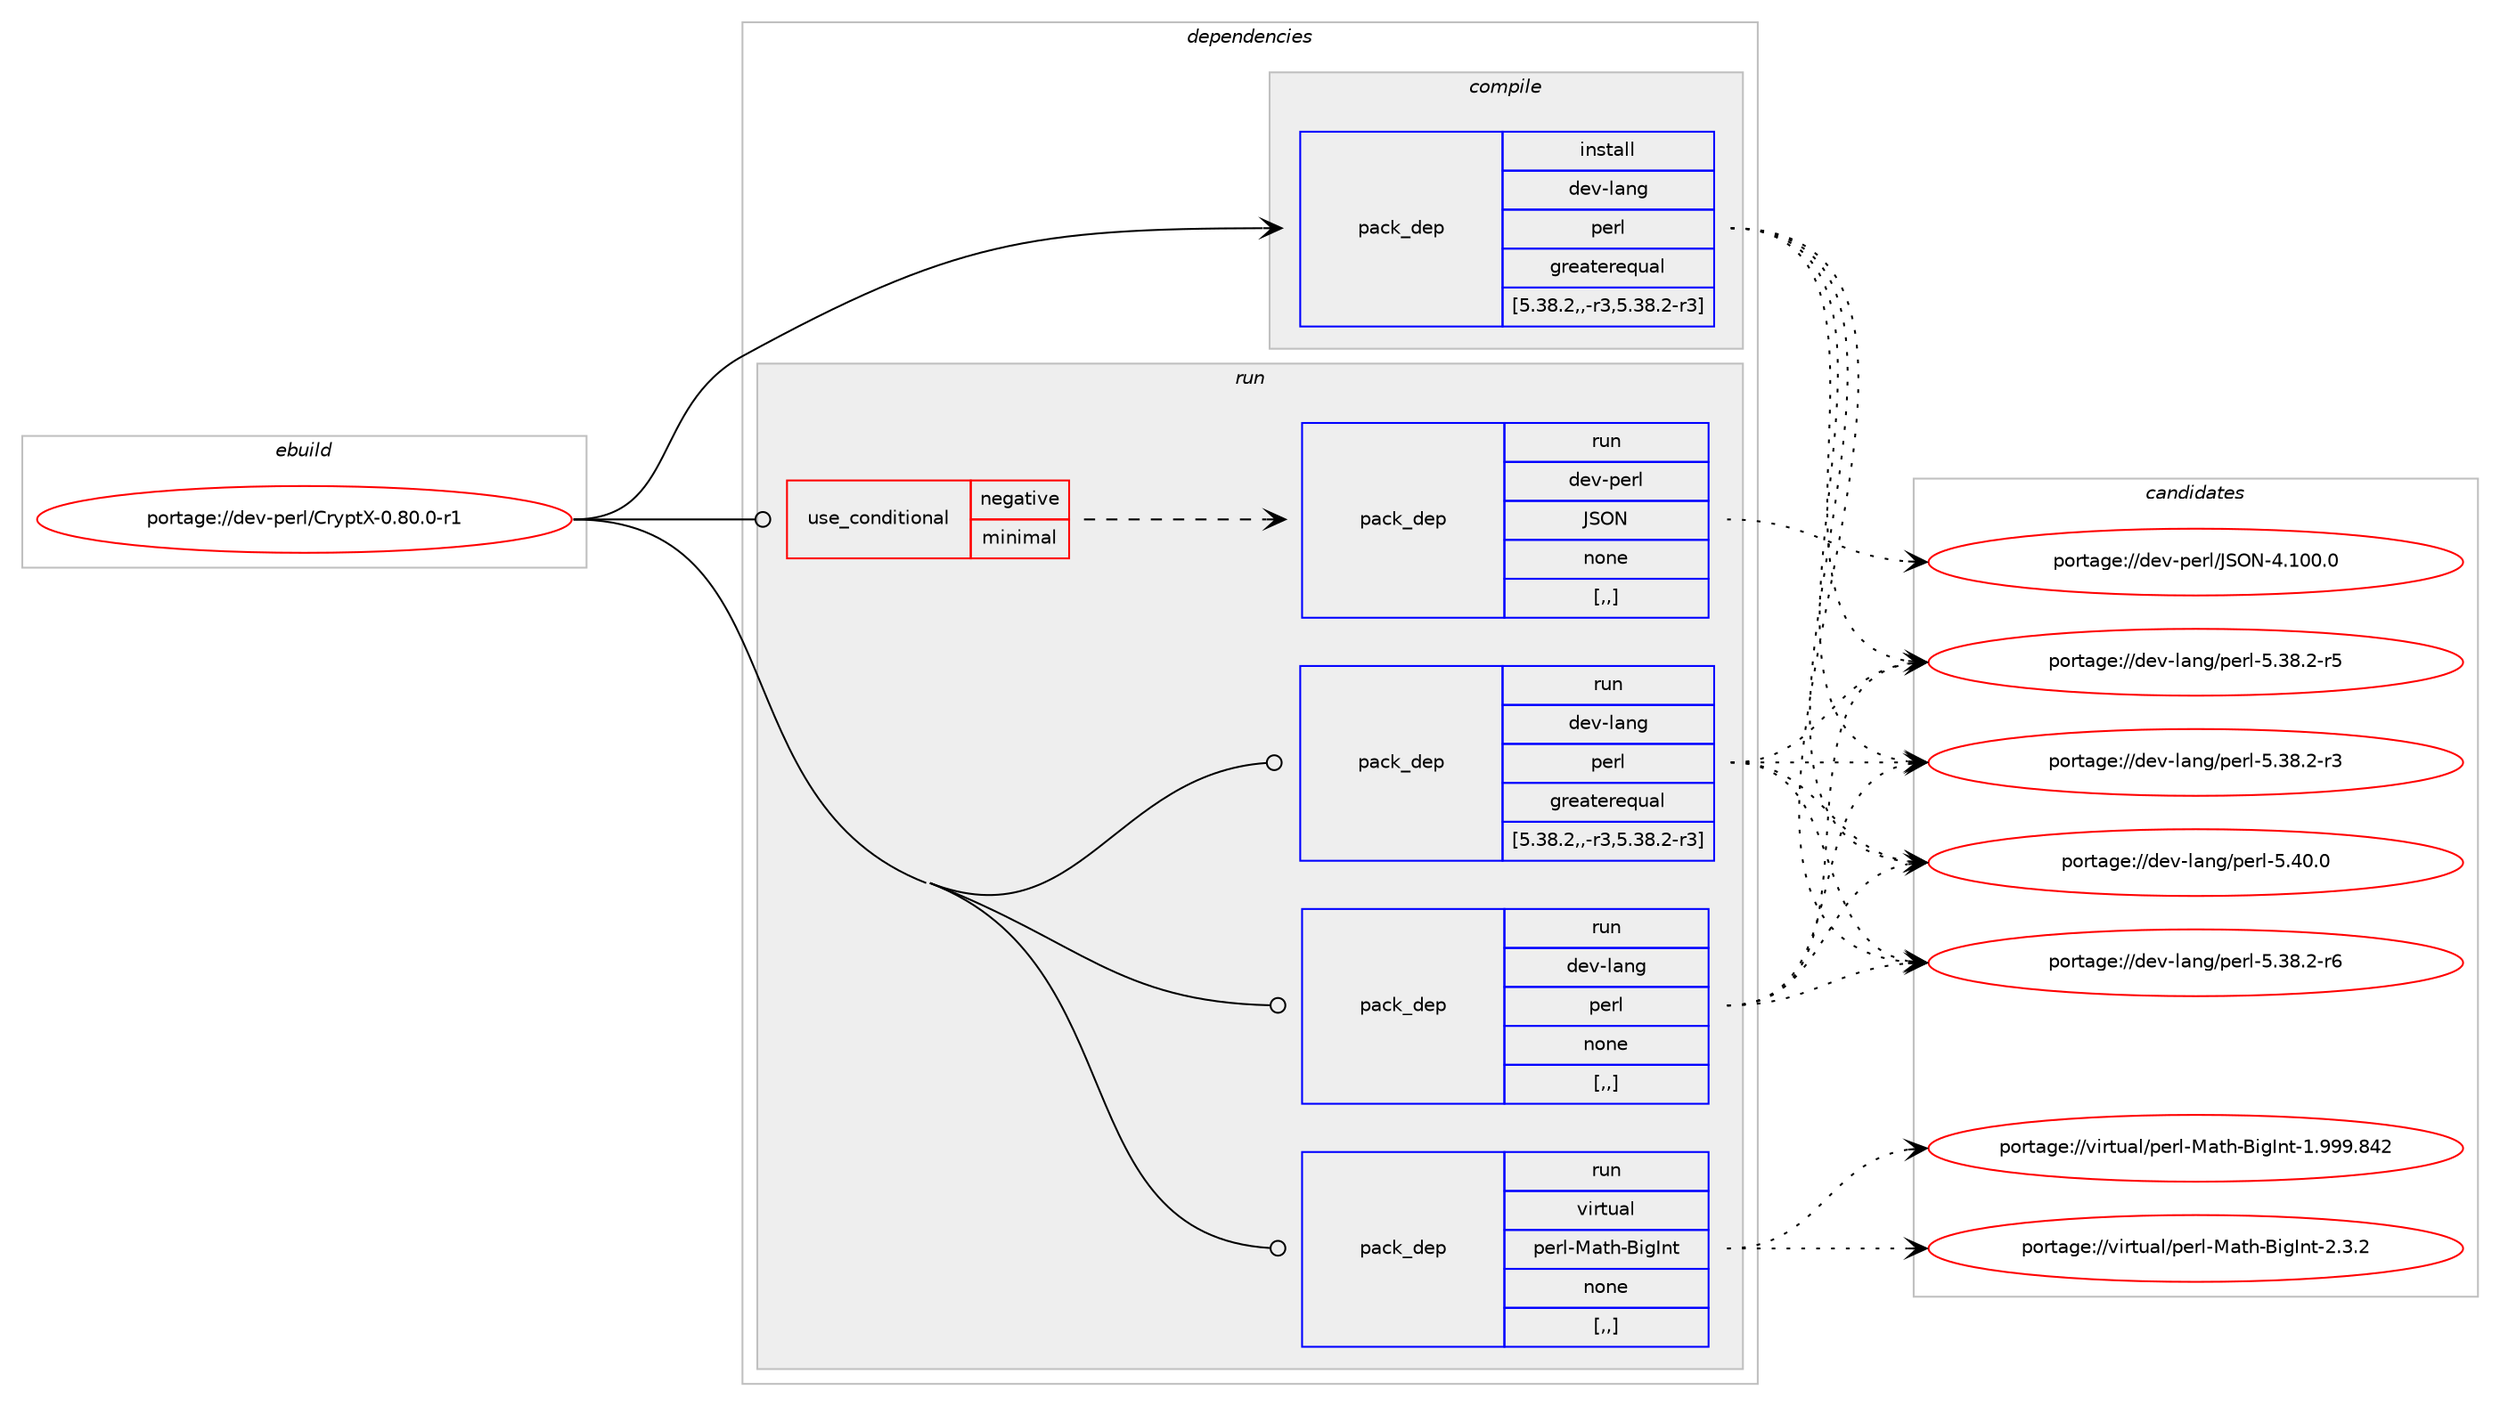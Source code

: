 digraph prolog {

# *************
# Graph options
# *************

newrank=true;
concentrate=true;
compound=true;
graph [rankdir=LR,fontname=Helvetica,fontsize=10,ranksep=1.5];#, ranksep=2.5, nodesep=0.2];
edge  [arrowhead=vee];
node  [fontname=Helvetica,fontsize=10];

# **********
# The ebuild
# **********

subgraph cluster_leftcol {
color=gray;
label=<<i>ebuild</i>>;
id [label="portage://dev-perl/CryptX-0.80.0-r1", color=red, width=4, href="../dev-perl/CryptX-0.80.0-r1.svg"];
}

# ****************
# The dependencies
# ****************

subgraph cluster_midcol {
color=gray;
label=<<i>dependencies</i>>;
subgraph cluster_compile {
fillcolor="#eeeeee";
style=filled;
label=<<i>compile</i>>;
subgraph pack97073 {
dependency128112 [label=<<TABLE BORDER="0" CELLBORDER="1" CELLSPACING="0" CELLPADDING="4" WIDTH="220"><TR><TD ROWSPAN="6" CELLPADDING="30">pack_dep</TD></TR><TR><TD WIDTH="110">install</TD></TR><TR><TD>dev-lang</TD></TR><TR><TD>perl</TD></TR><TR><TD>greaterequal</TD></TR><TR><TD>[5.38.2,,-r3,5.38.2-r3]</TD></TR></TABLE>>, shape=none, color=blue];
}
id:e -> dependency128112:w [weight=20,style="solid",arrowhead="vee"];
}
subgraph cluster_compileandrun {
fillcolor="#eeeeee";
style=filled;
label=<<i>compile and run</i>>;
}
subgraph cluster_run {
fillcolor="#eeeeee";
style=filled;
label=<<i>run</i>>;
subgraph cond29834 {
dependency128113 [label=<<TABLE BORDER="0" CELLBORDER="1" CELLSPACING="0" CELLPADDING="4"><TR><TD ROWSPAN="3" CELLPADDING="10">use_conditional</TD></TR><TR><TD>negative</TD></TR><TR><TD>minimal</TD></TR></TABLE>>, shape=none, color=red];
subgraph pack97074 {
dependency128114 [label=<<TABLE BORDER="0" CELLBORDER="1" CELLSPACING="0" CELLPADDING="4" WIDTH="220"><TR><TD ROWSPAN="6" CELLPADDING="30">pack_dep</TD></TR><TR><TD WIDTH="110">run</TD></TR><TR><TD>dev-perl</TD></TR><TR><TD>JSON</TD></TR><TR><TD>none</TD></TR><TR><TD>[,,]</TD></TR></TABLE>>, shape=none, color=blue];
}
dependency128113:e -> dependency128114:w [weight=20,style="dashed",arrowhead="vee"];
}
id:e -> dependency128113:w [weight=20,style="solid",arrowhead="odot"];
subgraph pack97075 {
dependency128115 [label=<<TABLE BORDER="0" CELLBORDER="1" CELLSPACING="0" CELLPADDING="4" WIDTH="220"><TR><TD ROWSPAN="6" CELLPADDING="30">pack_dep</TD></TR><TR><TD WIDTH="110">run</TD></TR><TR><TD>dev-lang</TD></TR><TR><TD>perl</TD></TR><TR><TD>greaterequal</TD></TR><TR><TD>[5.38.2,,-r3,5.38.2-r3]</TD></TR></TABLE>>, shape=none, color=blue];
}
id:e -> dependency128115:w [weight=20,style="solid",arrowhead="odot"];
subgraph pack97076 {
dependency128116 [label=<<TABLE BORDER="0" CELLBORDER="1" CELLSPACING="0" CELLPADDING="4" WIDTH="220"><TR><TD ROWSPAN="6" CELLPADDING="30">pack_dep</TD></TR><TR><TD WIDTH="110">run</TD></TR><TR><TD>dev-lang</TD></TR><TR><TD>perl</TD></TR><TR><TD>none</TD></TR><TR><TD>[,,]</TD></TR></TABLE>>, shape=none, color=blue];
}
id:e -> dependency128116:w [weight=20,style="solid",arrowhead="odot"];
subgraph pack97077 {
dependency128117 [label=<<TABLE BORDER="0" CELLBORDER="1" CELLSPACING="0" CELLPADDING="4" WIDTH="220"><TR><TD ROWSPAN="6" CELLPADDING="30">pack_dep</TD></TR><TR><TD WIDTH="110">run</TD></TR><TR><TD>virtual</TD></TR><TR><TD>perl-Math-BigInt</TD></TR><TR><TD>none</TD></TR><TR><TD>[,,]</TD></TR></TABLE>>, shape=none, color=blue];
}
id:e -> dependency128117:w [weight=20,style="solid",arrowhead="odot"];
}
}

# **************
# The candidates
# **************

subgraph cluster_choices {
rank=same;
color=gray;
label=<<i>candidates</i>>;

subgraph choice97073 {
color=black;
nodesep=1;
choice10010111845108971101034711210111410845534652484648 [label="portage://dev-lang/perl-5.40.0", color=red, width=4,href="../dev-lang/perl-5.40.0.svg"];
choice100101118451089711010347112101114108455346515646504511454 [label="portage://dev-lang/perl-5.38.2-r6", color=red, width=4,href="../dev-lang/perl-5.38.2-r6.svg"];
choice100101118451089711010347112101114108455346515646504511453 [label="portage://dev-lang/perl-5.38.2-r5", color=red, width=4,href="../dev-lang/perl-5.38.2-r5.svg"];
choice100101118451089711010347112101114108455346515646504511451 [label="portage://dev-lang/perl-5.38.2-r3", color=red, width=4,href="../dev-lang/perl-5.38.2-r3.svg"];
dependency128112:e -> choice10010111845108971101034711210111410845534652484648:w [style=dotted,weight="100"];
dependency128112:e -> choice100101118451089711010347112101114108455346515646504511454:w [style=dotted,weight="100"];
dependency128112:e -> choice100101118451089711010347112101114108455346515646504511453:w [style=dotted,weight="100"];
dependency128112:e -> choice100101118451089711010347112101114108455346515646504511451:w [style=dotted,weight="100"];
}
subgraph choice97074 {
color=black;
nodesep=1;
choice1001011184511210111410847748379784552464948484648 [label="portage://dev-perl/JSON-4.100.0", color=red, width=4,href="../dev-perl/JSON-4.100.0.svg"];
dependency128114:e -> choice1001011184511210111410847748379784552464948484648:w [style=dotted,weight="100"];
}
subgraph choice97075 {
color=black;
nodesep=1;
choice10010111845108971101034711210111410845534652484648 [label="portage://dev-lang/perl-5.40.0", color=red, width=4,href="../dev-lang/perl-5.40.0.svg"];
choice100101118451089711010347112101114108455346515646504511454 [label="portage://dev-lang/perl-5.38.2-r6", color=red, width=4,href="../dev-lang/perl-5.38.2-r6.svg"];
choice100101118451089711010347112101114108455346515646504511453 [label="portage://dev-lang/perl-5.38.2-r5", color=red, width=4,href="../dev-lang/perl-5.38.2-r5.svg"];
choice100101118451089711010347112101114108455346515646504511451 [label="portage://dev-lang/perl-5.38.2-r3", color=red, width=4,href="../dev-lang/perl-5.38.2-r3.svg"];
dependency128115:e -> choice10010111845108971101034711210111410845534652484648:w [style=dotted,weight="100"];
dependency128115:e -> choice100101118451089711010347112101114108455346515646504511454:w [style=dotted,weight="100"];
dependency128115:e -> choice100101118451089711010347112101114108455346515646504511453:w [style=dotted,weight="100"];
dependency128115:e -> choice100101118451089711010347112101114108455346515646504511451:w [style=dotted,weight="100"];
}
subgraph choice97076 {
color=black;
nodesep=1;
choice10010111845108971101034711210111410845534652484648 [label="portage://dev-lang/perl-5.40.0", color=red, width=4,href="../dev-lang/perl-5.40.0.svg"];
choice100101118451089711010347112101114108455346515646504511454 [label="portage://dev-lang/perl-5.38.2-r6", color=red, width=4,href="../dev-lang/perl-5.38.2-r6.svg"];
choice100101118451089711010347112101114108455346515646504511453 [label="portage://dev-lang/perl-5.38.2-r5", color=red, width=4,href="../dev-lang/perl-5.38.2-r5.svg"];
choice100101118451089711010347112101114108455346515646504511451 [label="portage://dev-lang/perl-5.38.2-r3", color=red, width=4,href="../dev-lang/perl-5.38.2-r3.svg"];
dependency128116:e -> choice10010111845108971101034711210111410845534652484648:w [style=dotted,weight="100"];
dependency128116:e -> choice100101118451089711010347112101114108455346515646504511454:w [style=dotted,weight="100"];
dependency128116:e -> choice100101118451089711010347112101114108455346515646504511453:w [style=dotted,weight="100"];
dependency128116:e -> choice100101118451089711010347112101114108455346515646504511451:w [style=dotted,weight="100"];
}
subgraph choice97077 {
color=black;
nodesep=1;
choice1181051141161179710847112101114108457797116104456610510373110116455046514650 [label="portage://virtual/perl-Math-BigInt-2.3.2", color=red, width=4,href="../virtual/perl-Math-BigInt-2.3.2.svg"];
choice118105114116117971084711210111410845779711610445661051037311011645494657575746565250 [label="portage://virtual/perl-Math-BigInt-1.999.842", color=red, width=4,href="../virtual/perl-Math-BigInt-1.999.842.svg"];
dependency128117:e -> choice1181051141161179710847112101114108457797116104456610510373110116455046514650:w [style=dotted,weight="100"];
dependency128117:e -> choice118105114116117971084711210111410845779711610445661051037311011645494657575746565250:w [style=dotted,weight="100"];
}
}

}
